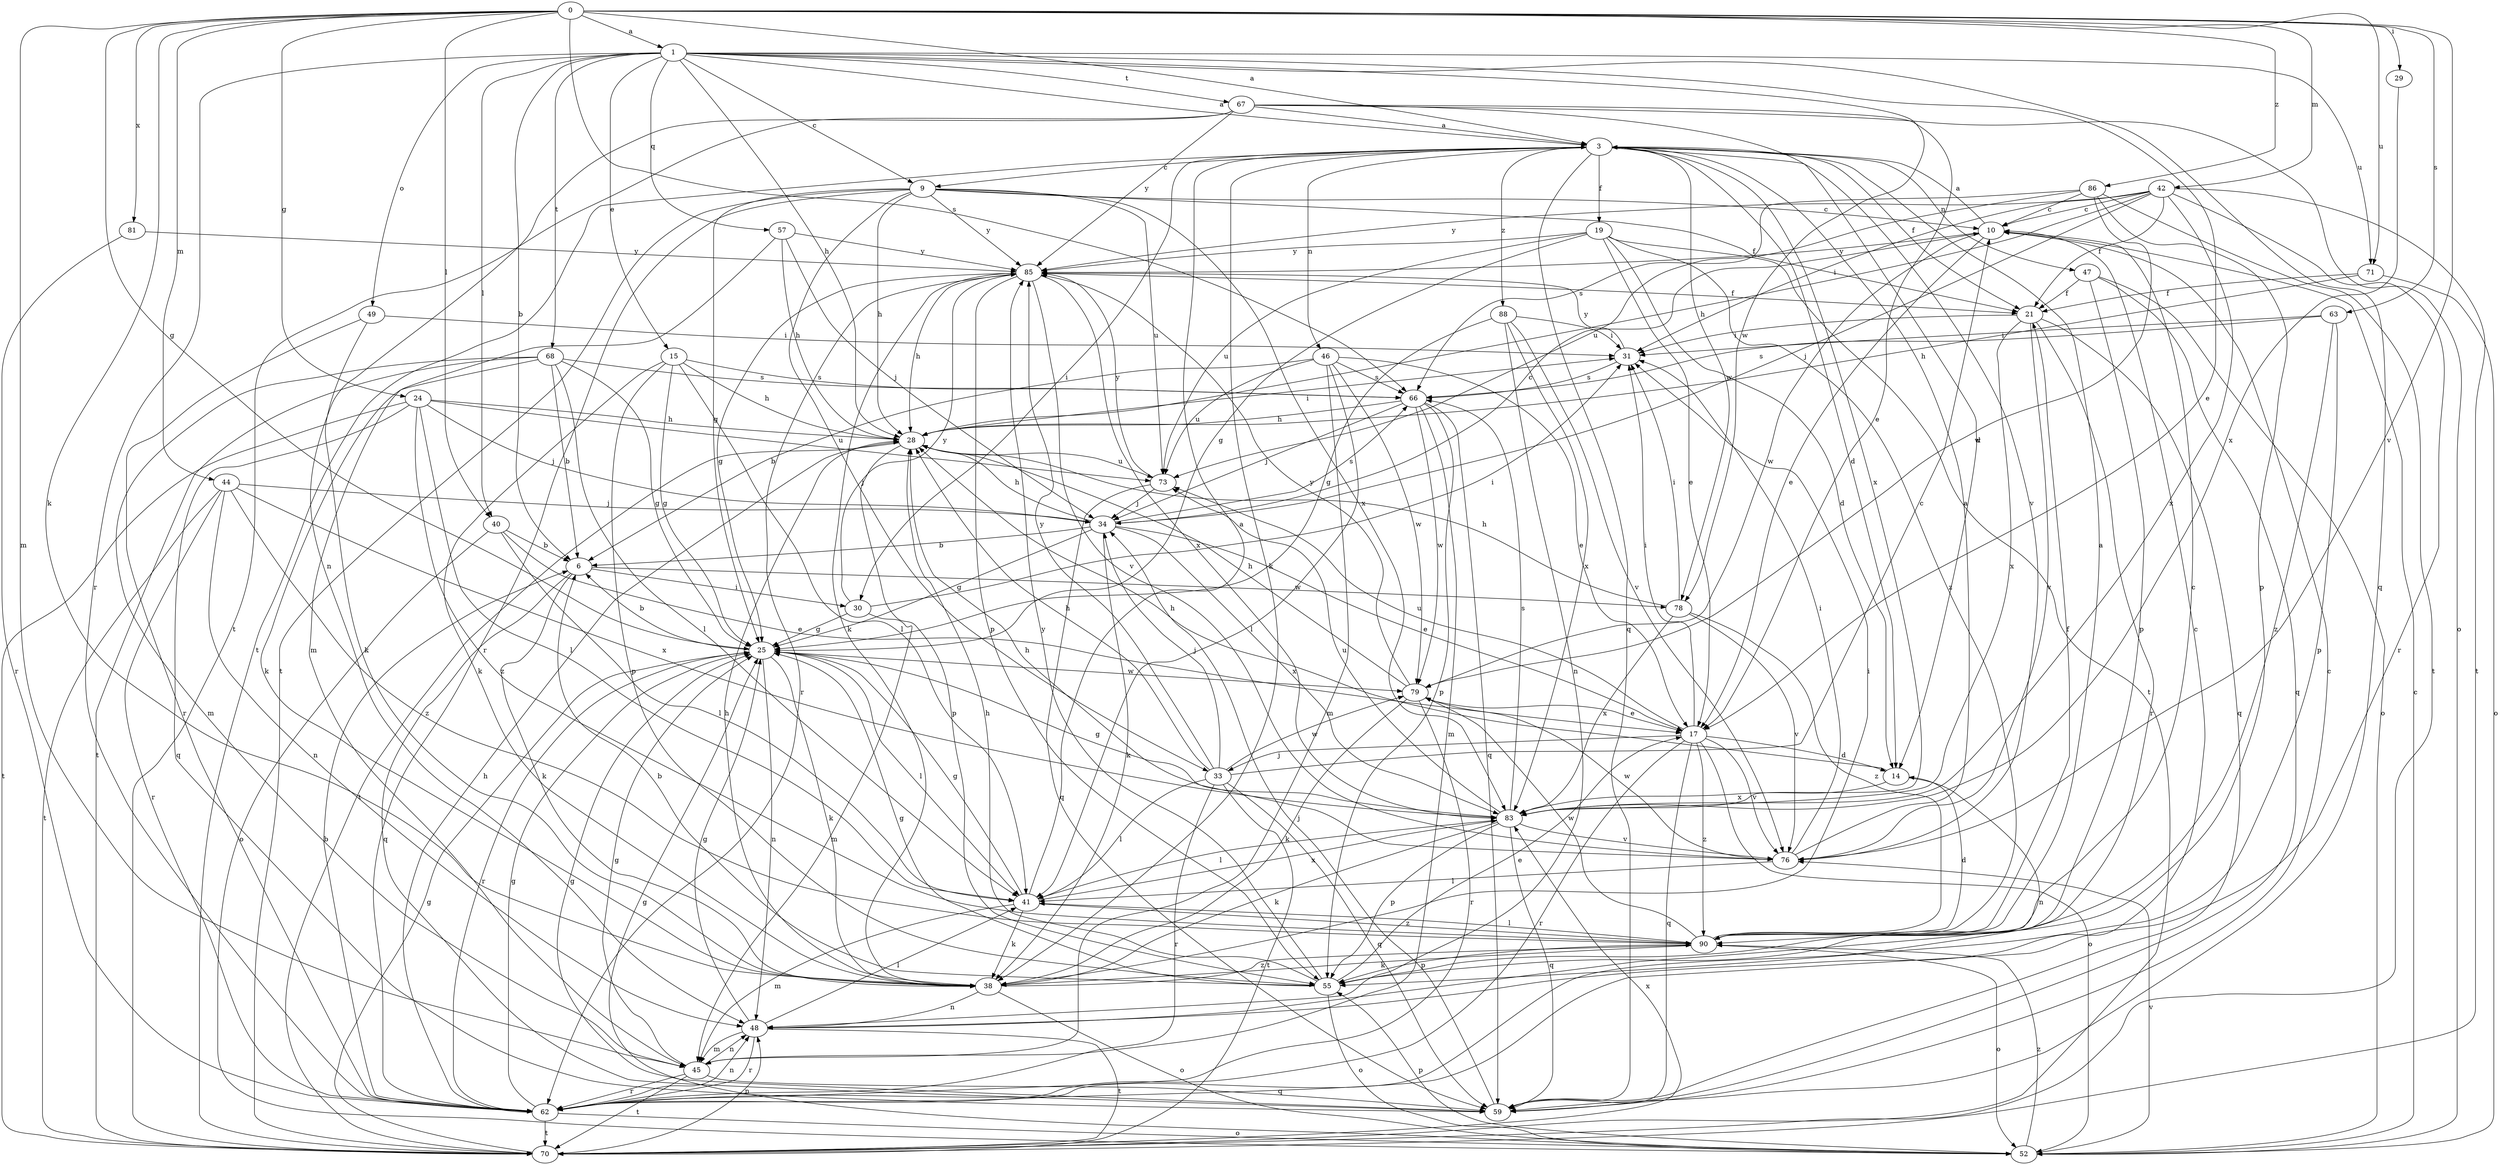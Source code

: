 strict digraph  {
0;
1;
3;
6;
9;
10;
14;
15;
17;
19;
21;
24;
25;
28;
29;
30;
31;
33;
34;
38;
40;
41;
42;
44;
45;
46;
47;
48;
49;
52;
55;
57;
59;
62;
63;
66;
67;
68;
70;
71;
73;
76;
78;
79;
81;
83;
85;
86;
88;
90;
0 -> 1  [label=a];
0 -> 3  [label=a];
0 -> 24  [label=g];
0 -> 25  [label=g];
0 -> 29  [label=i];
0 -> 38  [label=k];
0 -> 40  [label=l];
0 -> 42  [label=m];
0 -> 44  [label=m];
0 -> 45  [label=m];
0 -> 63  [label=s];
0 -> 66  [label=s];
0 -> 71  [label=u];
0 -> 76  [label=v];
0 -> 81  [label=x];
0 -> 86  [label=z];
1 -> 3  [label=a];
1 -> 6  [label=b];
1 -> 9  [label=c];
1 -> 15  [label=e];
1 -> 17  [label=e];
1 -> 28  [label=h];
1 -> 40  [label=l];
1 -> 49  [label=o];
1 -> 57  [label=q];
1 -> 59  [label=q];
1 -> 62  [label=r];
1 -> 67  [label=t];
1 -> 68  [label=t];
1 -> 71  [label=u];
1 -> 78  [label=w];
3 -> 9  [label=c];
3 -> 14  [label=d];
3 -> 19  [label=f];
3 -> 21  [label=f];
3 -> 30  [label=i];
3 -> 38  [label=k];
3 -> 46  [label=n];
3 -> 47  [label=n];
3 -> 59  [label=q];
3 -> 70  [label=t];
3 -> 76  [label=v];
3 -> 78  [label=w];
3 -> 83  [label=x];
3 -> 88  [label=z];
6 -> 30  [label=i];
6 -> 38  [label=k];
6 -> 59  [label=q];
6 -> 78  [label=w];
9 -> 10  [label=c];
9 -> 21  [label=f];
9 -> 25  [label=g];
9 -> 28  [label=h];
9 -> 33  [label=j];
9 -> 62  [label=r];
9 -> 70  [label=t];
9 -> 73  [label=u];
9 -> 83  [label=x];
9 -> 85  [label=y];
10 -> 3  [label=a];
10 -> 17  [label=e];
10 -> 79  [label=w];
10 -> 85  [label=y];
14 -> 28  [label=h];
14 -> 48  [label=n];
14 -> 83  [label=x];
15 -> 25  [label=g];
15 -> 28  [label=h];
15 -> 38  [label=k];
15 -> 41  [label=l];
15 -> 55  [label=p];
15 -> 66  [label=s];
17 -> 14  [label=d];
17 -> 31  [label=i];
17 -> 33  [label=j];
17 -> 52  [label=o];
17 -> 59  [label=q];
17 -> 62  [label=r];
17 -> 73  [label=u];
17 -> 76  [label=v];
17 -> 90  [label=z];
19 -> 14  [label=d];
19 -> 17  [label=e];
19 -> 25  [label=g];
19 -> 70  [label=t];
19 -> 73  [label=u];
19 -> 85  [label=y];
19 -> 90  [label=z];
21 -> 31  [label=i];
21 -> 59  [label=q];
21 -> 62  [label=r];
21 -> 76  [label=v];
21 -> 83  [label=x];
24 -> 28  [label=h];
24 -> 34  [label=j];
24 -> 41  [label=l];
24 -> 59  [label=q];
24 -> 70  [label=t];
24 -> 73  [label=u];
24 -> 90  [label=z];
25 -> 6  [label=b];
25 -> 38  [label=k];
25 -> 41  [label=l];
25 -> 48  [label=n];
25 -> 62  [label=r];
25 -> 79  [label=w];
28 -> 31  [label=i];
28 -> 55  [label=p];
28 -> 70  [label=t];
28 -> 73  [label=u];
29 -> 83  [label=x];
30 -> 25  [label=g];
30 -> 31  [label=i];
30 -> 45  [label=m];
30 -> 85  [label=y];
31 -> 66  [label=s];
31 -> 85  [label=y];
33 -> 10  [label=c];
33 -> 28  [label=h];
33 -> 34  [label=j];
33 -> 41  [label=l];
33 -> 59  [label=q];
33 -> 62  [label=r];
33 -> 70  [label=t];
33 -> 79  [label=w];
33 -> 85  [label=y];
34 -> 6  [label=b];
34 -> 10  [label=c];
34 -> 17  [label=e];
34 -> 25  [label=g];
34 -> 28  [label=h];
34 -> 38  [label=k];
34 -> 66  [label=s];
34 -> 83  [label=x];
38 -> 28  [label=h];
38 -> 31  [label=i];
38 -> 48  [label=n];
38 -> 52  [label=o];
38 -> 90  [label=z];
40 -> 6  [label=b];
40 -> 17  [label=e];
40 -> 41  [label=l];
40 -> 52  [label=o];
41 -> 3  [label=a];
41 -> 25  [label=g];
41 -> 38  [label=k];
41 -> 45  [label=m];
41 -> 83  [label=x];
41 -> 90  [label=z];
42 -> 10  [label=c];
42 -> 21  [label=f];
42 -> 28  [label=h];
42 -> 31  [label=i];
42 -> 34  [label=j];
42 -> 62  [label=r];
42 -> 70  [label=t];
42 -> 83  [label=x];
42 -> 85  [label=y];
44 -> 34  [label=j];
44 -> 48  [label=n];
44 -> 62  [label=r];
44 -> 70  [label=t];
44 -> 83  [label=x];
44 -> 90  [label=z];
45 -> 25  [label=g];
45 -> 48  [label=n];
45 -> 59  [label=q];
45 -> 62  [label=r];
45 -> 70  [label=t];
46 -> 6  [label=b];
46 -> 17  [label=e];
46 -> 41  [label=l];
46 -> 45  [label=m];
46 -> 66  [label=s];
46 -> 73  [label=u];
46 -> 79  [label=w];
47 -> 21  [label=f];
47 -> 52  [label=o];
47 -> 55  [label=p];
47 -> 59  [label=q];
48 -> 10  [label=c];
48 -> 25  [label=g];
48 -> 41  [label=l];
48 -> 45  [label=m];
48 -> 62  [label=r];
48 -> 70  [label=t];
49 -> 31  [label=i];
49 -> 38  [label=k];
49 -> 62  [label=r];
52 -> 10  [label=c];
52 -> 25  [label=g];
52 -> 55  [label=p];
52 -> 76  [label=v];
52 -> 90  [label=z];
55 -> 6  [label=b];
55 -> 17  [label=e];
55 -> 25  [label=g];
55 -> 28  [label=h];
55 -> 52  [label=o];
55 -> 85  [label=y];
57 -> 28  [label=h];
57 -> 34  [label=j];
57 -> 45  [label=m];
57 -> 85  [label=y];
59 -> 10  [label=c];
59 -> 25  [label=g];
59 -> 34  [label=j];
62 -> 6  [label=b];
62 -> 25  [label=g];
62 -> 28  [label=h];
62 -> 48  [label=n];
62 -> 52  [label=o];
62 -> 70  [label=t];
63 -> 31  [label=i];
63 -> 55  [label=p];
63 -> 66  [label=s];
63 -> 90  [label=z];
66 -> 28  [label=h];
66 -> 34  [label=j];
66 -> 45  [label=m];
66 -> 55  [label=p];
66 -> 59  [label=q];
66 -> 79  [label=w];
67 -> 3  [label=a];
67 -> 14  [label=d];
67 -> 17  [label=e];
67 -> 48  [label=n];
67 -> 52  [label=o];
67 -> 70  [label=t];
67 -> 85  [label=y];
68 -> 6  [label=b];
68 -> 25  [label=g];
68 -> 38  [label=k];
68 -> 41  [label=l];
68 -> 45  [label=m];
68 -> 66  [label=s];
68 -> 70  [label=t];
70 -> 25  [label=g];
70 -> 48  [label=n];
70 -> 83  [label=x];
71 -> 21  [label=f];
71 -> 28  [label=h];
71 -> 52  [label=o];
73 -> 34  [label=j];
73 -> 59  [label=q];
73 -> 85  [label=y];
76 -> 3  [label=a];
76 -> 28  [label=h];
76 -> 31  [label=i];
76 -> 41  [label=l];
76 -> 79  [label=w];
78 -> 28  [label=h];
78 -> 31  [label=i];
78 -> 76  [label=v];
78 -> 83  [label=x];
78 -> 90  [label=z];
79 -> 17  [label=e];
79 -> 28  [label=h];
79 -> 38  [label=k];
79 -> 62  [label=r];
79 -> 85  [label=y];
81 -> 62  [label=r];
81 -> 85  [label=y];
83 -> 25  [label=g];
83 -> 38  [label=k];
83 -> 41  [label=l];
83 -> 55  [label=p];
83 -> 59  [label=q];
83 -> 66  [label=s];
83 -> 73  [label=u];
83 -> 76  [label=v];
85 -> 21  [label=f];
85 -> 25  [label=g];
85 -> 28  [label=h];
85 -> 38  [label=k];
85 -> 55  [label=p];
85 -> 62  [label=r];
85 -> 76  [label=v];
85 -> 83  [label=x];
86 -> 10  [label=c];
86 -> 55  [label=p];
86 -> 66  [label=s];
86 -> 70  [label=t];
86 -> 73  [label=u];
86 -> 79  [label=w];
88 -> 25  [label=g];
88 -> 31  [label=i];
88 -> 48  [label=n];
88 -> 76  [label=v];
88 -> 83  [label=x];
90 -> 3  [label=a];
90 -> 10  [label=c];
90 -> 14  [label=d];
90 -> 21  [label=f];
90 -> 38  [label=k];
90 -> 41  [label=l];
90 -> 52  [label=o];
90 -> 55  [label=p];
90 -> 79  [label=w];
}
